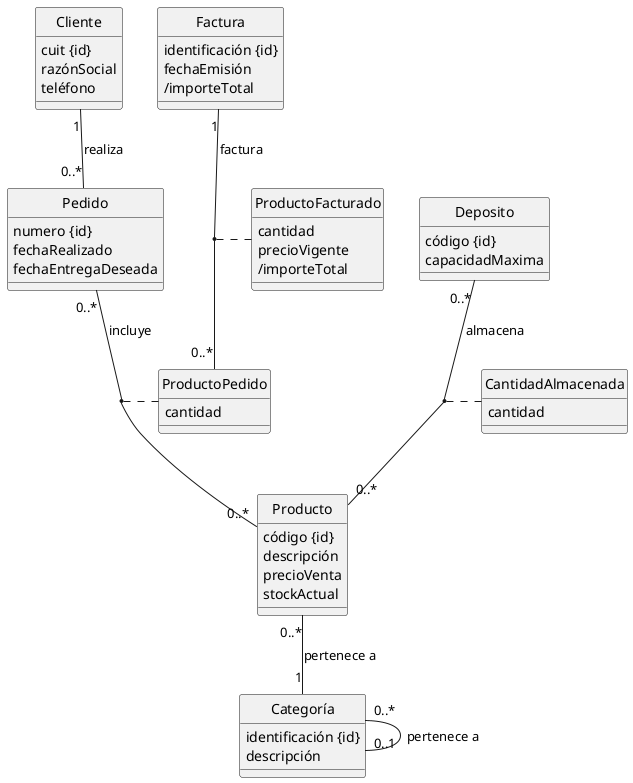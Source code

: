 @startuml
skinparam monochrome true
skinparam style strictuml
hide circle

class Producto {
  código {id}
  descripción
  precioVenta
  stockActual
}

class Categoría {
  identificación {id}
  descripción
}

class Deposito {
  código {id}
  capacidadMaxima
}

class CantidadAlmacenada {
  cantidad
}

class Cliente {
  cuit {id}
  razónSocial
  teléfono
}

class Pedido {
  numero {id}
  fechaRealizado
  fechaEntregaDeseada
}

class ProductoPedido {
  cantidad
}

class Factura {
  identificación {id}
  fechaEmisión
  /importeTotal
}

class ProductoFacturado {
  cantidad
  precioVigente
  /importeTotal
}

Categoría "0..*" -- "0..1" Categoría : pertenece a

Producto "0..*" -- "1" Categoría : pertenece a

Deposito "0..*" -- "0..*" Producto : almacena
(Deposito, Producto) .. CantidadAlmacenada

Cliente "1" -- "0..*" Pedido : realiza

Pedido "0..*" -- "0..*" Producto : incluye
(Pedido, Producto) .. ProductoPedido

Factura "1"--"0..*" ProductoPedido : factura
(Factura, ProductoPedido) .. ProductoFacturado

@enduml

